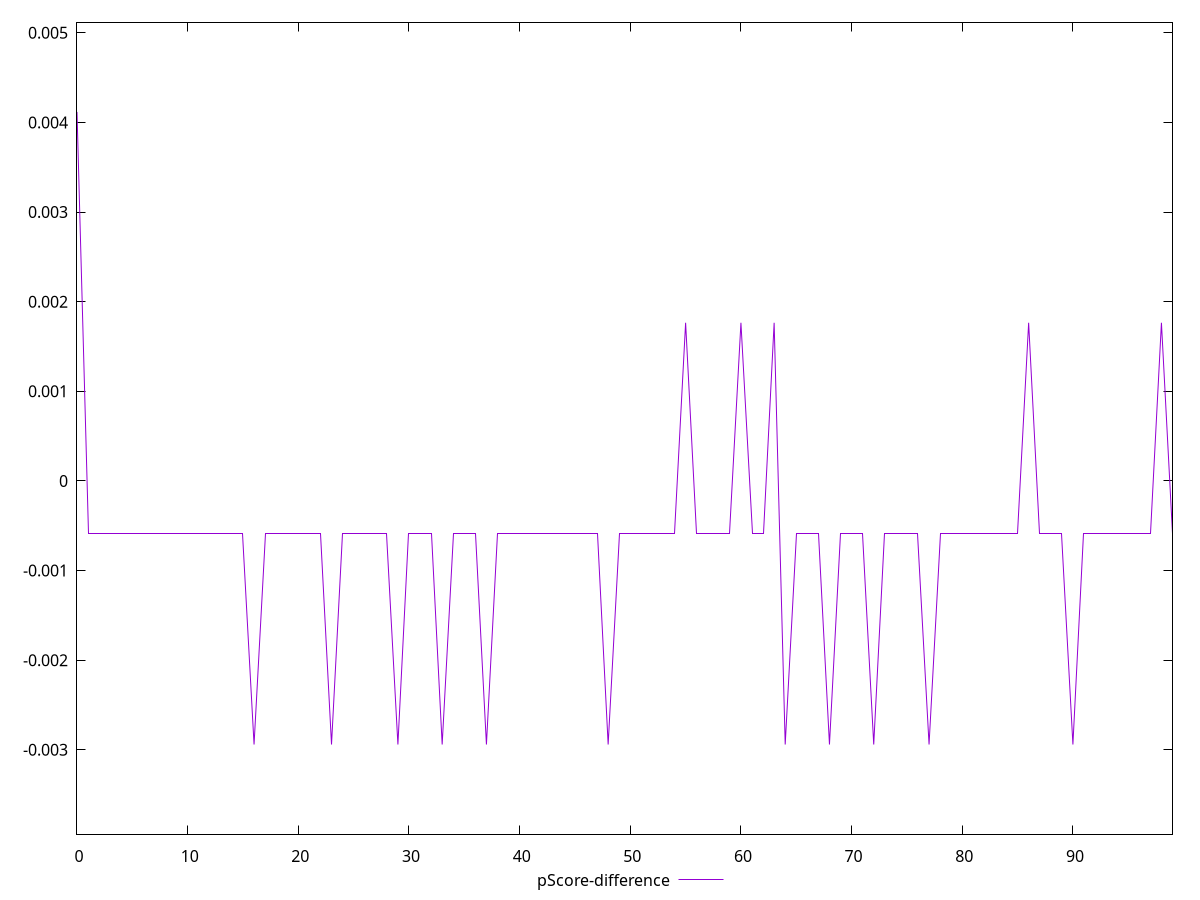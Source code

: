 reset

$pScoreDifference <<EOF
0 0.0041176470588235314
1 -0.0005882352941176672
2 -0.0005882352941176672
3 -0.0005882352941176672
4 -0.0005882352941176672
5 -0.0005882352941176672
6 -0.0005882352941176672
7 -0.0005882352941176672
8 -0.0005882352941176672
9 -0.0005882352941176672
10 -0.0005882352941176672
11 -0.0005882352941176672
12 -0.0005882352941176672
13 -0.0005882352941176672
14 -0.0005882352941176672
15 -0.0005882352941176672
16 -0.0029411764705882526
17 -0.0005882352941176672
18 -0.0005882352941176672
19 -0.0005882352941176672
20 -0.0005882352941176672
21 -0.0005882352941176672
22 -0.0005882352941176672
23 -0.0029411764705882526
24 -0.0005882352941176672
25 -0.0005882352941176672
26 -0.0005882352941176672
27 -0.0005882352941176672
28 -0.0005882352941176672
29 -0.0029411764705882526
30 -0.0005882352941176672
31 -0.0005882352941176672
32 -0.0005882352941176672
33 -0.0029411764705882526
34 -0.0005882352941176672
35 -0.0005882352941176672
36 -0.0005882352941176672
37 -0.0029411764705882526
38 -0.0005882352941176672
39 -0.0005882352941176672
40 -0.0005882352941176672
41 -0.0005882352941176672
42 -0.0005882352941176672
43 -0.0005882352941176672
44 -0.0005882352941176672
45 -0.0005882352941176672
46 -0.0005882352941176672
47 -0.0005882352941176672
48 -0.0029411764705882526
49 -0.0005882352941176672
50 -0.0005882352941176672
51 -0.0005882352941176672
52 -0.0005882352941176672
53 -0.0005882352941176672
54 -0.0005882352941176672
55 0.0017647058823529321
56 -0.0005882352941176672
57 -0.0005882352941176672
58 -0.0005882352941176672
59 -0.0005882352941176672
60 0.0017647058823529321
61 -0.0005882352941176672
62 -0.0005882352941176672
63 0.0017647058823529321
64 -0.0029411764705882526
65 -0.0005882352941176672
66 -0.0005882352941176672
67 -0.0005882352941176672
68 -0.0029411764705882526
69 -0.0005882352941176672
70 -0.0005882352941176672
71 -0.0005882352941176672
72 -0.0029411764705882526
73 -0.0005882352941176672
74 -0.0005882352941176672
75 -0.0005882352941176672
76 -0.0005882352941176672
77 -0.0029411764705882526
78 -0.0005882352941176672
79 -0.0005882352941176672
80 -0.0005882352941176672
81 -0.0005882352941176672
82 -0.0005882352941176672
83 -0.0005882352941176672
84 -0.0005882352941176672
85 -0.0005882352941176672
86 0.0017647058823529321
87 -0.0005882352941176672
88 -0.0005882352941176672
89 -0.0005882352941176672
90 -0.0029411764705882526
91 -0.0005882352941176672
92 -0.0005882352941176672
93 -0.0005882352941176672
94 -0.0005882352941176672
95 -0.0005882352941176672
96 -0.0005882352941176672
97 -0.0005882352941176672
98 0.0017647058823529321
99 -0.0005882352941176672
EOF

set key outside below
set xrange [0:99]
set yrange [-0.003941176470588253:0.0051176470588235315]
set trange [-0.003941176470588253:0.0051176470588235315]
set terminal svg size 640, 500 enhanced background rgb 'white'
set output "reports/report_00033_2021-03-01T14-23-16.841Z/unused-javascript/samples/astro-cached/pScore-difference/values.svg"

plot $pScoreDifference title "pScore-difference" with line

reset
